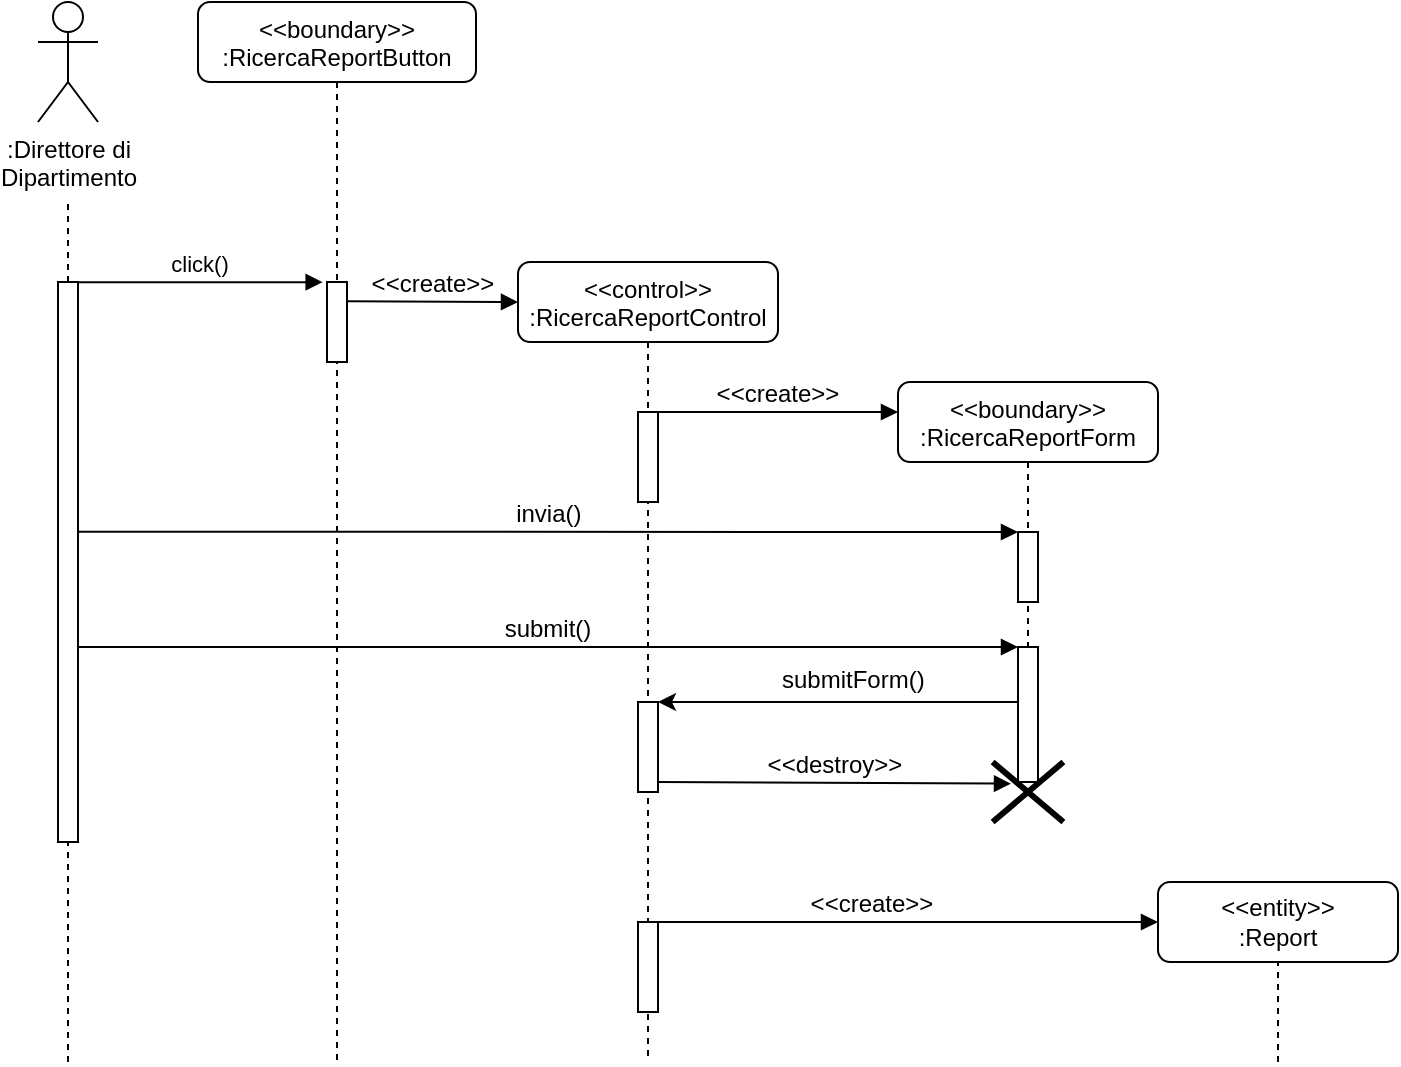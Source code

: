<mxfile version="15.8.7" type="device"><diagram id="kgpKYQtTHZ0yAKxKKP6v" name="Page-1"><mxGraphModel dx="1038" dy="528" grid="1" gridSize="10" guides="1" tooltips="1" connect="1" arrows="1" fold="1" page="1" pageScale="1" pageWidth="850" pageHeight="1100" math="0" shadow="0"><root><mxCell id="0"/><mxCell id="1" parent="0"/><mxCell id="3nuBFxr9cyL0pnOWT2aG-1" value="&lt;&lt;boundary&gt;&gt;&#10;:RicercaReportButton" style="shape=umlLifeline;perimeter=lifelinePerimeter;container=1;collapsible=0;recursiveResize=0;rounded=1;shadow=0;strokeWidth=1;fontSize=12;" parent="1" vertex="1"><mxGeometry x="120" y="60" width="139" height="530" as="geometry"/></mxCell><mxCell id="3nuBFxr9cyL0pnOWT2aG-4" value="" style="points=[];perimeter=orthogonalPerimeter;rounded=0;shadow=0;strokeWidth=1;" parent="3nuBFxr9cyL0pnOWT2aG-1" vertex="1"><mxGeometry x="64.5" y="140" width="10" height="40" as="geometry"/></mxCell><mxCell id="g58MppRIy_QzxtHVb4aZ-6" value="&lt;&lt;create&gt;&gt;" style="verticalAlign=bottom;endArrow=block;shadow=0;strokeWidth=1;fontSize=12;" parent="3nuBFxr9cyL0pnOWT2aG-1" edge="1"><mxGeometry relative="1" as="geometry"><mxPoint x="74.5" y="149.66" as="sourcePoint"/><mxPoint x="160" y="150" as="targetPoint"/></mxGeometry></mxCell><mxCell id="3nuBFxr9cyL0pnOWT2aG-5" value="&lt;&lt;control&gt;&gt;&#10;:RicercaReportControl" style="shape=umlLifeline;perimeter=lifelinePerimeter;container=1;collapsible=0;recursiveResize=0;rounded=1;shadow=0;strokeWidth=1;" parent="1" vertex="1"><mxGeometry x="280" y="190" width="130" height="400" as="geometry"/></mxCell><mxCell id="3nuBFxr9cyL0pnOWT2aG-6" value="" style="points=[];perimeter=orthogonalPerimeter;rounded=0;shadow=0;strokeWidth=1;" parent="3nuBFxr9cyL0pnOWT2aG-5" vertex="1"><mxGeometry x="60" y="75" width="10" height="45" as="geometry"/></mxCell><mxCell id="QiP6Z1ffQyof4i1S17um-3" value="&lt;&lt;create&gt;&gt;" style="verticalAlign=bottom;endArrow=block;shadow=0;strokeWidth=1;fontSize=12;" parent="3nuBFxr9cyL0pnOWT2aG-5" edge="1"><mxGeometry relative="1" as="geometry"><mxPoint x="70" y="75" as="sourcePoint"/><mxPoint x="190" y="75" as="targetPoint"/></mxGeometry></mxCell><mxCell id="QiP6Z1ffQyof4i1S17um-10" value="" style="points=[];perimeter=orthogonalPerimeter;rounded=0;shadow=0;strokeWidth=1;" parent="3nuBFxr9cyL0pnOWT2aG-5" vertex="1"><mxGeometry x="60" y="220" width="10" height="45" as="geometry"/></mxCell><mxCell id="QiP6Z1ffQyof4i1S17um-16" value="" style="points=[];perimeter=orthogonalPerimeter;rounded=0;shadow=0;strokeWidth=1;" parent="3nuBFxr9cyL0pnOWT2aG-5" vertex="1"><mxGeometry x="60" y="330" width="10" height="45" as="geometry"/></mxCell><mxCell id="3nuBFxr9cyL0pnOWT2aG-8" value="click()" style="verticalAlign=bottom;endArrow=block;shadow=0;strokeWidth=1;entryX=-0.217;entryY=0.002;entryDx=0;entryDy=0;entryPerimeter=0;" parent="1" source="3nuBFxr9cyL0pnOWT2aG-2" target="3nuBFxr9cyL0pnOWT2aG-4" edge="1"><mxGeometry relative="1" as="geometry"><mxPoint x="470" y="190" as="sourcePoint"/><mxPoint x="190" y="200" as="targetPoint"/></mxGeometry></mxCell><mxCell id="g58MppRIy_QzxtHVb4aZ-1" value=":Direttore di &lt;br&gt;Dipartimento" style="shape=umlActor;verticalLabelPosition=bottom;verticalAlign=top;html=1;outlineConnect=0;" parent="1" vertex="1"><mxGeometry x="40" y="60" width="30" height="60" as="geometry"/></mxCell><mxCell id="g58MppRIy_QzxtHVb4aZ-2" value="" style="endArrow=none;dashed=1;html=1;rounded=0;" parent="1" edge="1"><mxGeometry width="50" height="50" relative="1" as="geometry"><mxPoint x="55" y="590" as="sourcePoint"/><mxPoint x="55" y="160" as="targetPoint"/></mxGeometry></mxCell><mxCell id="3nuBFxr9cyL0pnOWT2aG-2" value="" style="points=[];perimeter=orthogonalPerimeter;rounded=0;shadow=0;strokeWidth=1;" parent="1" vertex="1"><mxGeometry x="50" y="200" width="10" height="280" as="geometry"/></mxCell><mxCell id="QiP6Z1ffQyof4i1S17um-4" value="&lt;&lt;boundary&gt;&gt;&#10;:RicercaReportForm" style="shape=umlLifeline;perimeter=lifelinePerimeter;container=1;collapsible=0;recursiveResize=0;rounded=1;shadow=0;strokeWidth=1;" parent="1" vertex="1"><mxGeometry x="470" y="250" width="130" height="200" as="geometry"/></mxCell><mxCell id="QiP6Z1ffQyof4i1S17um-5" value="" style="points=[];perimeter=orthogonalPerimeter;rounded=0;shadow=0;strokeWidth=1;" parent="QiP6Z1ffQyof4i1S17um-4" vertex="1"><mxGeometry x="60" y="75" width="10" height="35" as="geometry"/></mxCell><mxCell id="QiP6Z1ffQyof4i1S17um-7" value="invia()" style="verticalAlign=bottom;endArrow=block;shadow=0;strokeWidth=1;entryX=-0.217;entryY=0.002;entryDx=0;entryDy=0;entryPerimeter=0;exitX=1.041;exitY=0.446;exitDx=0;exitDy=0;exitPerimeter=0;fontSize=12;" parent="QiP6Z1ffQyof4i1S17um-4" source="3nuBFxr9cyL0pnOWT2aG-2" edge="1"><mxGeometry relative="1" as="geometry"><mxPoint x="-390" y="80" as="sourcePoint"/><mxPoint x="60" y="75.0" as="targetPoint"/></mxGeometry></mxCell><mxCell id="QiP6Z1ffQyof4i1S17um-9" value="" style="points=[];perimeter=orthogonalPerimeter;rounded=0;shadow=0;strokeWidth=1;" parent="QiP6Z1ffQyof4i1S17um-4" vertex="1"><mxGeometry x="60" y="132.5" width="10" height="67.5" as="geometry"/></mxCell><mxCell id="QiP6Z1ffQyof4i1S17um-8" value="submit()" style="verticalAlign=bottom;endArrow=block;shadow=0;strokeWidth=1;entryX=-0.217;entryY=0.002;entryDx=0;entryDy=0;entryPerimeter=0;exitX=1;exitY=0.658;exitDx=0;exitDy=0;exitPerimeter=0;fontSize=12;" parent="QiP6Z1ffQyof4i1S17um-4" edge="1"><mxGeometry relative="1" as="geometry"><mxPoint x="-410" y="132.52" as="sourcePoint"/><mxPoint x="60" y="132.5" as="targetPoint"/></mxGeometry></mxCell><mxCell id="QiP6Z1ffQyof4i1S17um-15" value="" style="shape=umlDestroy;whiteSpace=wrap;html=1;strokeWidth=3;" parent="QiP6Z1ffQyof4i1S17um-4" vertex="1"><mxGeometry x="47.31" y="190" width="35.39" height="30" as="geometry"/></mxCell><mxCell id="QiP6Z1ffQyof4i1S17um-11" value="" style="endArrow=classic;html=1;rounded=0;exitX=0;exitY=0.407;exitDx=0;exitDy=0;exitPerimeter=0;" parent="1" source="QiP6Z1ffQyof4i1S17um-9" edge="1"><mxGeometry width="50" height="50" relative="1" as="geometry"><mxPoint x="527" y="410" as="sourcePoint"/><mxPoint x="350" y="410" as="targetPoint"/></mxGeometry></mxCell><mxCell id="QiP6Z1ffQyof4i1S17um-12" value="&lt;span style=&quot;color: rgb(0 , 0 , 0) ; font-family: &amp;#34;helvetica&amp;#34; ; font-style: normal ; font-weight: 400 ; letter-spacing: normal ; text-align: center ; text-indent: 0px ; text-transform: none ; word-spacing: 0px ; background-color: rgb(255 , 255 , 255) ; display: inline ; float: none&quot;&gt;&lt;font style=&quot;font-size: 12px&quot;&gt;submitForm()&lt;/font&gt;&lt;/span&gt;" style="text;whiteSpace=wrap;html=1;" parent="1" vertex="1"><mxGeometry x="410" y="385" width="40" height="30" as="geometry"/></mxCell><mxCell id="QiP6Z1ffQyof4i1S17um-14" value="&lt;&lt;destroy&gt;&gt;" style="verticalAlign=bottom;endArrow=block;shadow=0;strokeWidth=1;entryX=0.26;entryY=0.361;entryDx=0;entryDy=0;entryPerimeter=0;fontSize=12;" parent="1" target="QiP6Z1ffQyof4i1S17um-15" edge="1"><mxGeometry relative="1" as="geometry"><mxPoint x="350" y="450" as="sourcePoint"/><mxPoint x="520" y="450" as="targetPoint"/></mxGeometry></mxCell><mxCell id="QiP6Z1ffQyof4i1S17um-18" value="&lt;&lt;create&gt;&gt;" style="verticalAlign=bottom;endArrow=block;shadow=0;strokeWidth=1;fontSize=12;" parent="1" edge="1"><mxGeometry x="-0.143" relative="1" as="geometry"><mxPoint x="350" y="520" as="sourcePoint"/><mxPoint x="600" y="520" as="targetPoint"/><Array as="points"><mxPoint x="460" y="520"/></Array><mxPoint as="offset"/></mxGeometry></mxCell><mxCell id="QiP6Z1ffQyof4i1S17um-31" value="&amp;lt;&amp;lt;entity&amp;gt;&amp;gt;&lt;br&gt;:Report" style="rounded=1;whiteSpace=wrap;html=1;" parent="1" vertex="1"><mxGeometry x="600" y="500" width="120" height="40" as="geometry"/></mxCell><mxCell id="QiP6Z1ffQyof4i1S17um-36" value="" style="endArrow=none;dashed=1;html=1;rounded=0;entryX=0.5;entryY=1;entryDx=0;entryDy=0;" parent="1" target="QiP6Z1ffQyof4i1S17um-31" edge="1"><mxGeometry width="50" height="50" relative="1" as="geometry"><mxPoint x="660" y="590" as="sourcePoint"/><mxPoint x="660" y="310" as="targetPoint"/></mxGeometry></mxCell></root></mxGraphModel></diagram></mxfile>